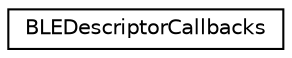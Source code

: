 digraph "Graphical Class Hierarchy"
{
  edge [fontname="Helvetica",fontsize="10",labelfontname="Helvetica",labelfontsize="10"];
  node [fontname="Helvetica",fontsize="10",shape=record];
  rankdir="LR";
  Node0 [label="BLEDescriptorCallbacks",height=0.2,width=0.4,color="black", fillcolor="white", style="filled",URL="$class_b_l_e_descriptor_callbacks.html",tooltip="Callbacks that can be associated with a BLE descriptors to inform of events. "];
}
